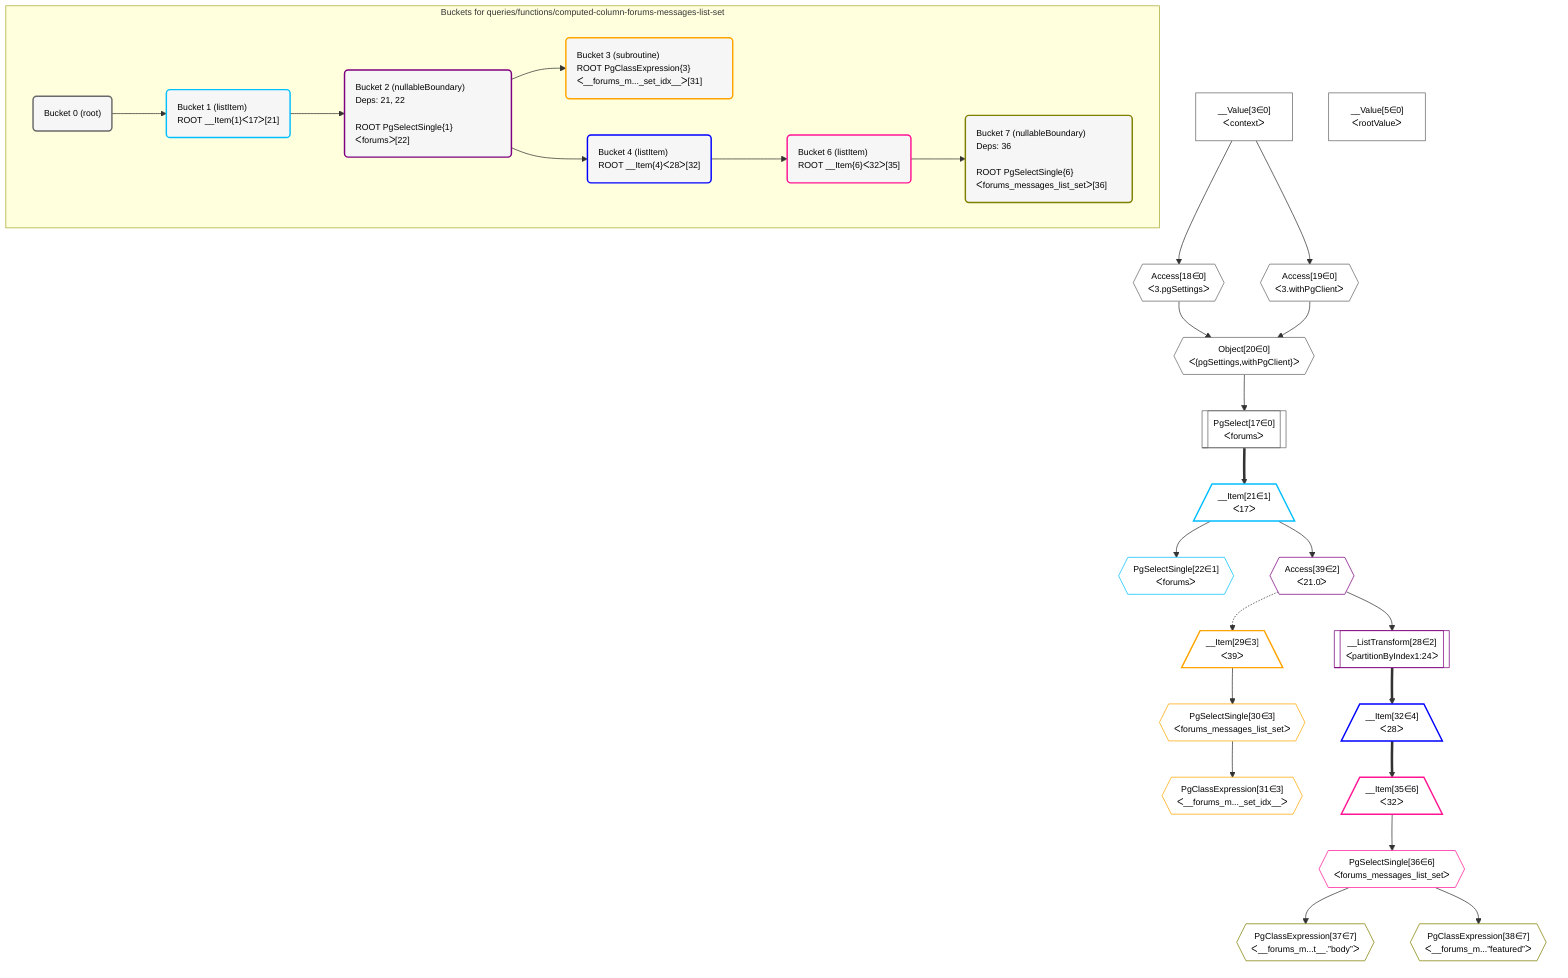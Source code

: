 %%{init: {'themeVariables': { 'fontSize': '12px'}}}%%
graph TD
    classDef path fill:#eee,stroke:#000,color:#000
    classDef plan fill:#fff,stroke-width:1px,color:#000
    classDef itemplan fill:#fff,stroke-width:2px,color:#000
    classDef unbatchedplan fill:#dff,stroke-width:1px,color:#000
    classDef sideeffectplan fill:#fcc,stroke-width:2px,color:#000
    classDef bucket fill:#f6f6f6,color:#000,stroke-width:2px,text-align:left


    %% define steps
    __Value3["__Value[3∈0]<br />ᐸcontextᐳ"]:::plan
    __Value5["__Value[5∈0]<br />ᐸrootValueᐳ"]:::plan
    Access18{{"Access[18∈0]<br />ᐸ3.pgSettingsᐳ"}}:::plan
    Access19{{"Access[19∈0]<br />ᐸ3.withPgClientᐳ"}}:::plan
    Object20{{"Object[20∈0]<br />ᐸ{pgSettings,withPgClient}ᐳ"}}:::plan
    PgSelect17[["PgSelect[17∈0]<br />ᐸforumsᐳ"]]:::plan
    __Item21[/"__Item[21∈1]<br />ᐸ17ᐳ"\]:::itemplan
    PgSelectSingle22{{"PgSelectSingle[22∈1]<br />ᐸforumsᐳ"}}:::plan
    Access39{{"Access[39∈2]<br />ᐸ21.0ᐳ"}}:::plan
    __ListTransform28[["__ListTransform[28∈2]<br />ᐸpartitionByIndex1:24ᐳ"]]:::plan
    __Item29[/"__Item[29∈3]<br />ᐸ39ᐳ"\]:::itemplan
    PgSelectSingle30{{"PgSelectSingle[30∈3]<br />ᐸforums_messages_list_setᐳ"}}:::plan
    PgClassExpression31{{"PgClassExpression[31∈3]<br />ᐸ__forums_m..._set_idx__ᐳ"}}:::plan
    __Item32[/"__Item[32∈4]<br />ᐸ28ᐳ"\]:::itemplan
    __Item35[/"__Item[35∈6]<br />ᐸ32ᐳ"\]:::itemplan
    PgSelectSingle36{{"PgSelectSingle[36∈6]<br />ᐸforums_messages_list_setᐳ"}}:::plan
    PgClassExpression37{{"PgClassExpression[37∈7]<br />ᐸ__forums_m...t__.”body”ᐳ"}}:::plan
    PgClassExpression38{{"PgClassExpression[38∈7]<br />ᐸ__forums_m...”featured”ᐳ"}}:::plan

    %% plan dependencies
    __Value3 --> Access18
    __Value3 --> Access19
    Access18 & Access19 --> Object20
    Object20 --> PgSelect17
    PgSelect17 ==> __Item21
    __Item21 --> PgSelectSingle22
    __Item21 --> Access39
    Access39 --> __ListTransform28
    Access39 -.-> __Item29
    __Item29 --> PgSelectSingle30
    PgSelectSingle30 --> PgClassExpression31
    __ListTransform28 ==> __Item32
    __Item32 ==> __Item35
    __Item35 --> PgSelectSingle36
    PgSelectSingle36 --> PgClassExpression37
    PgSelectSingle36 --> PgClassExpression38

    subgraph "Buckets for queries/functions/computed-column-forums-messages-list-set"
    Bucket0("Bucket 0 (root)"):::bucket
    classDef bucket0 stroke:#696969
    class Bucket0,__Value3,__Value5,PgSelect17,Access18,Access19,Object20 bucket0
    Bucket1("Bucket 1 (listItem)<br />ROOT __Item{1}ᐸ17ᐳ[21]"):::bucket
    classDef bucket1 stroke:#00bfff
    class Bucket1,__Item21,PgSelectSingle22 bucket1
    Bucket2("Bucket 2 (nullableBoundary)<br />Deps: 21, 22<br /><br />ROOT PgSelectSingle{1}ᐸforumsᐳ[22]"):::bucket
    classDef bucket2 stroke:#7f007f
    class Bucket2,__ListTransform28,Access39 bucket2
    Bucket3("Bucket 3 (subroutine)<br />ROOT PgClassExpression{3}ᐸ__forums_m..._set_idx__ᐳ[31]"):::bucket
    classDef bucket3 stroke:#ffa500
    class Bucket3,__Item29,PgSelectSingle30,PgClassExpression31 bucket3
    Bucket4("Bucket 4 (listItem)<br />ROOT __Item{4}ᐸ28ᐳ[32]"):::bucket
    classDef bucket4 stroke:#0000ff
    class Bucket4,__Item32 bucket4
    Bucket6("Bucket 6 (listItem)<br />ROOT __Item{6}ᐸ32ᐳ[35]"):::bucket
    classDef bucket6 stroke:#ff1493
    class Bucket6,__Item35,PgSelectSingle36 bucket6
    Bucket7("Bucket 7 (nullableBoundary)<br />Deps: 36<br /><br />ROOT PgSelectSingle{6}ᐸforums_messages_list_setᐳ[36]"):::bucket
    classDef bucket7 stroke:#808000
    class Bucket7,PgClassExpression37,PgClassExpression38 bucket7
    Bucket0 --> Bucket1
    Bucket1 --> Bucket2
    Bucket2 --> Bucket3 & Bucket4
    Bucket4 --> Bucket6
    Bucket6 --> Bucket7
    end